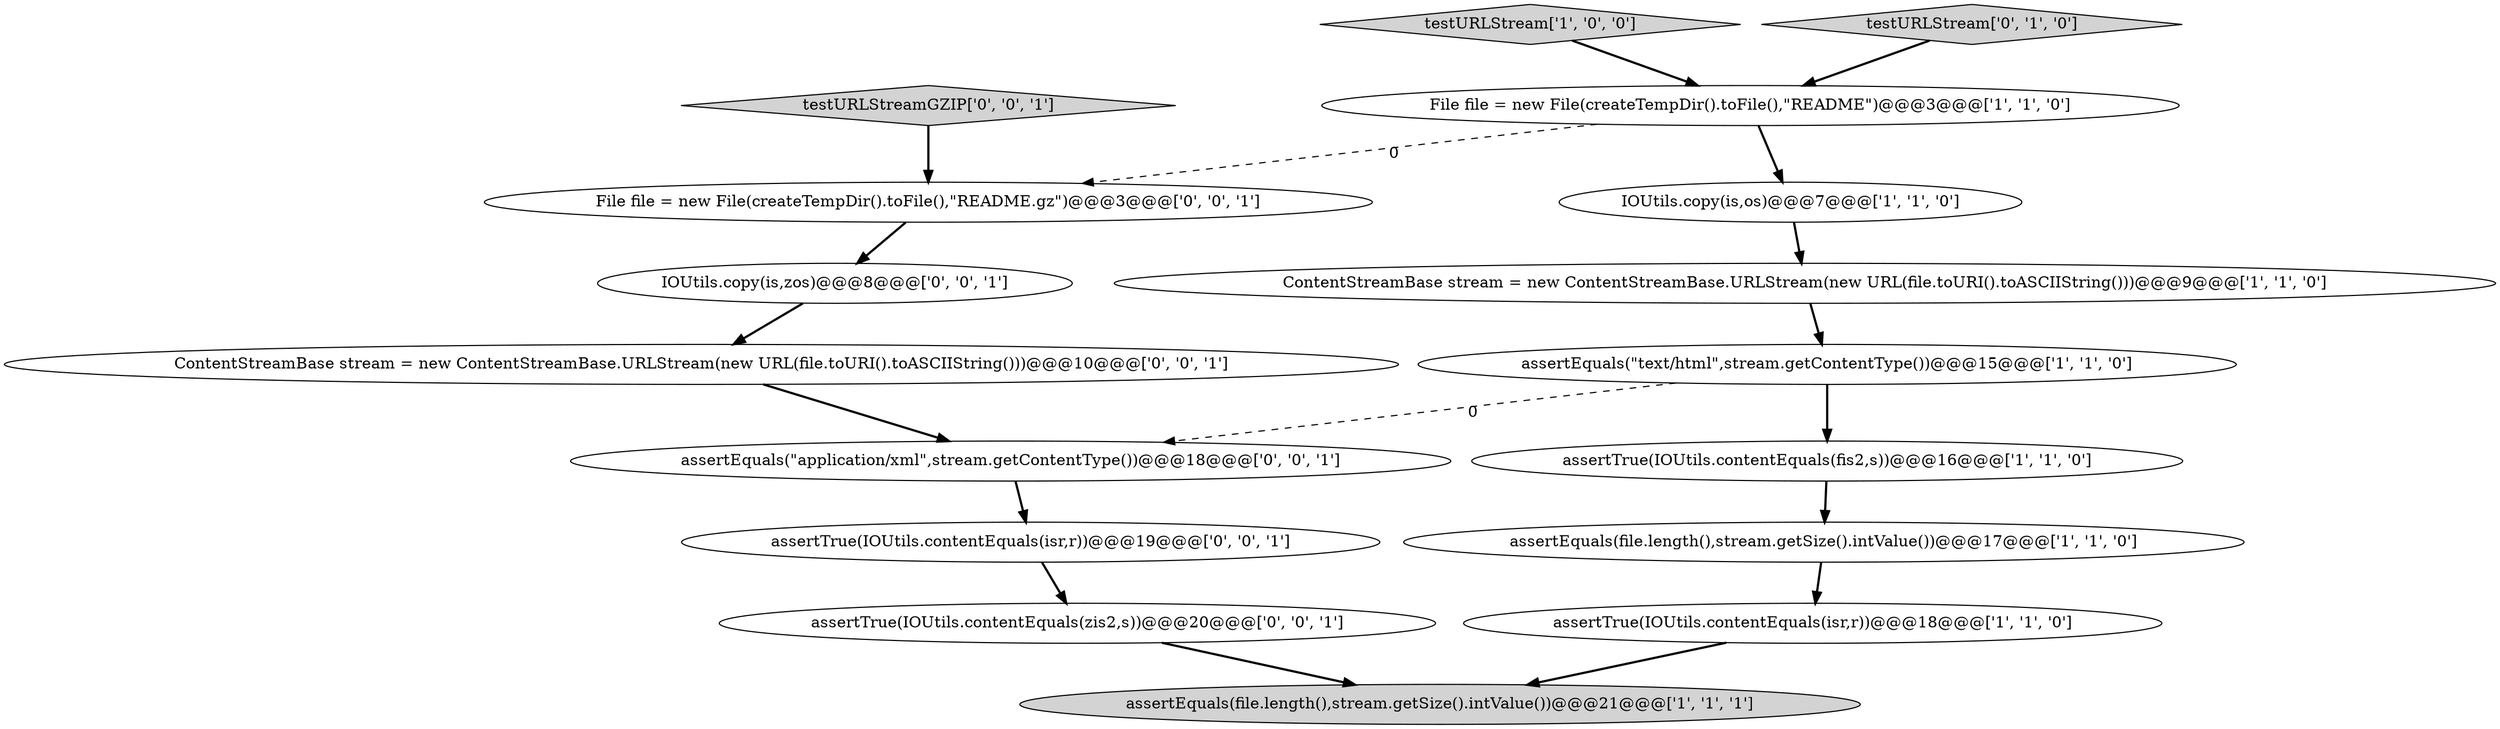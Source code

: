 digraph {
0 [style = filled, label = "File file = new File(createTempDir().toFile(),\"README\")@@@3@@@['1', '1', '0']", fillcolor = white, shape = ellipse image = "AAA0AAABBB1BBB"];
10 [style = filled, label = "ContentStreamBase stream = new ContentStreamBase.URLStream(new URL(file.toURI().toASCIIString()))@@@10@@@['0', '0', '1']", fillcolor = white, shape = ellipse image = "AAA0AAABBB3BBB"];
15 [style = filled, label = "IOUtils.copy(is,zos)@@@8@@@['0', '0', '1']", fillcolor = white, shape = ellipse image = "AAA0AAABBB3BBB"];
6 [style = filled, label = "testURLStream['1', '0', '0']", fillcolor = lightgray, shape = diamond image = "AAA0AAABBB1BBB"];
8 [style = filled, label = "ContentStreamBase stream = new ContentStreamBase.URLStream(new URL(file.toURI().toASCIIString()))@@@9@@@['1', '1', '0']", fillcolor = white, shape = ellipse image = "AAA0AAABBB1BBB"];
14 [style = filled, label = "assertEquals(\"application/xml\",stream.getContentType())@@@18@@@['0', '0', '1']", fillcolor = white, shape = ellipse image = "AAA0AAABBB3BBB"];
11 [style = filled, label = "assertTrue(IOUtils.contentEquals(isr,r))@@@19@@@['0', '0', '1']", fillcolor = white, shape = ellipse image = "AAA0AAABBB3BBB"];
1 [style = filled, label = "assertTrue(IOUtils.contentEquals(fis2,s))@@@16@@@['1', '1', '0']", fillcolor = white, shape = ellipse image = "AAA0AAABBB1BBB"];
2 [style = filled, label = "assertTrue(IOUtils.contentEquals(isr,r))@@@18@@@['1', '1', '0']", fillcolor = white, shape = ellipse image = "AAA0AAABBB1BBB"];
13 [style = filled, label = "assertTrue(IOUtils.contentEquals(zis2,s))@@@20@@@['0', '0', '1']", fillcolor = white, shape = ellipse image = "AAA0AAABBB3BBB"];
12 [style = filled, label = "File file = new File(createTempDir().toFile(),\"README.gz\")@@@3@@@['0', '0', '1']", fillcolor = white, shape = ellipse image = "AAA0AAABBB3BBB"];
16 [style = filled, label = "testURLStreamGZIP['0', '0', '1']", fillcolor = lightgray, shape = diamond image = "AAA0AAABBB3BBB"];
3 [style = filled, label = "assertEquals(file.length(),stream.getSize().intValue())@@@21@@@['1', '1', '1']", fillcolor = lightgray, shape = ellipse image = "AAA0AAABBB1BBB"];
9 [style = filled, label = "testURLStream['0', '1', '0']", fillcolor = lightgray, shape = diamond image = "AAA0AAABBB2BBB"];
4 [style = filled, label = "assertEquals(\"text/html\",stream.getContentType())@@@15@@@['1', '1', '0']", fillcolor = white, shape = ellipse image = "AAA0AAABBB1BBB"];
5 [style = filled, label = "assertEquals(file.length(),stream.getSize().intValue())@@@17@@@['1', '1', '0']", fillcolor = white, shape = ellipse image = "AAA0AAABBB1BBB"];
7 [style = filled, label = "IOUtils.copy(is,os)@@@7@@@['1', '1', '0']", fillcolor = white, shape = ellipse image = "AAA0AAABBB1BBB"];
1->5 [style = bold, label=""];
5->2 [style = bold, label=""];
4->1 [style = bold, label=""];
15->10 [style = bold, label=""];
6->0 [style = bold, label=""];
4->14 [style = dashed, label="0"];
8->4 [style = bold, label=""];
9->0 [style = bold, label=""];
13->3 [style = bold, label=""];
0->12 [style = dashed, label="0"];
7->8 [style = bold, label=""];
10->14 [style = bold, label=""];
14->11 [style = bold, label=""];
16->12 [style = bold, label=""];
11->13 [style = bold, label=""];
2->3 [style = bold, label=""];
0->7 [style = bold, label=""];
12->15 [style = bold, label=""];
}
